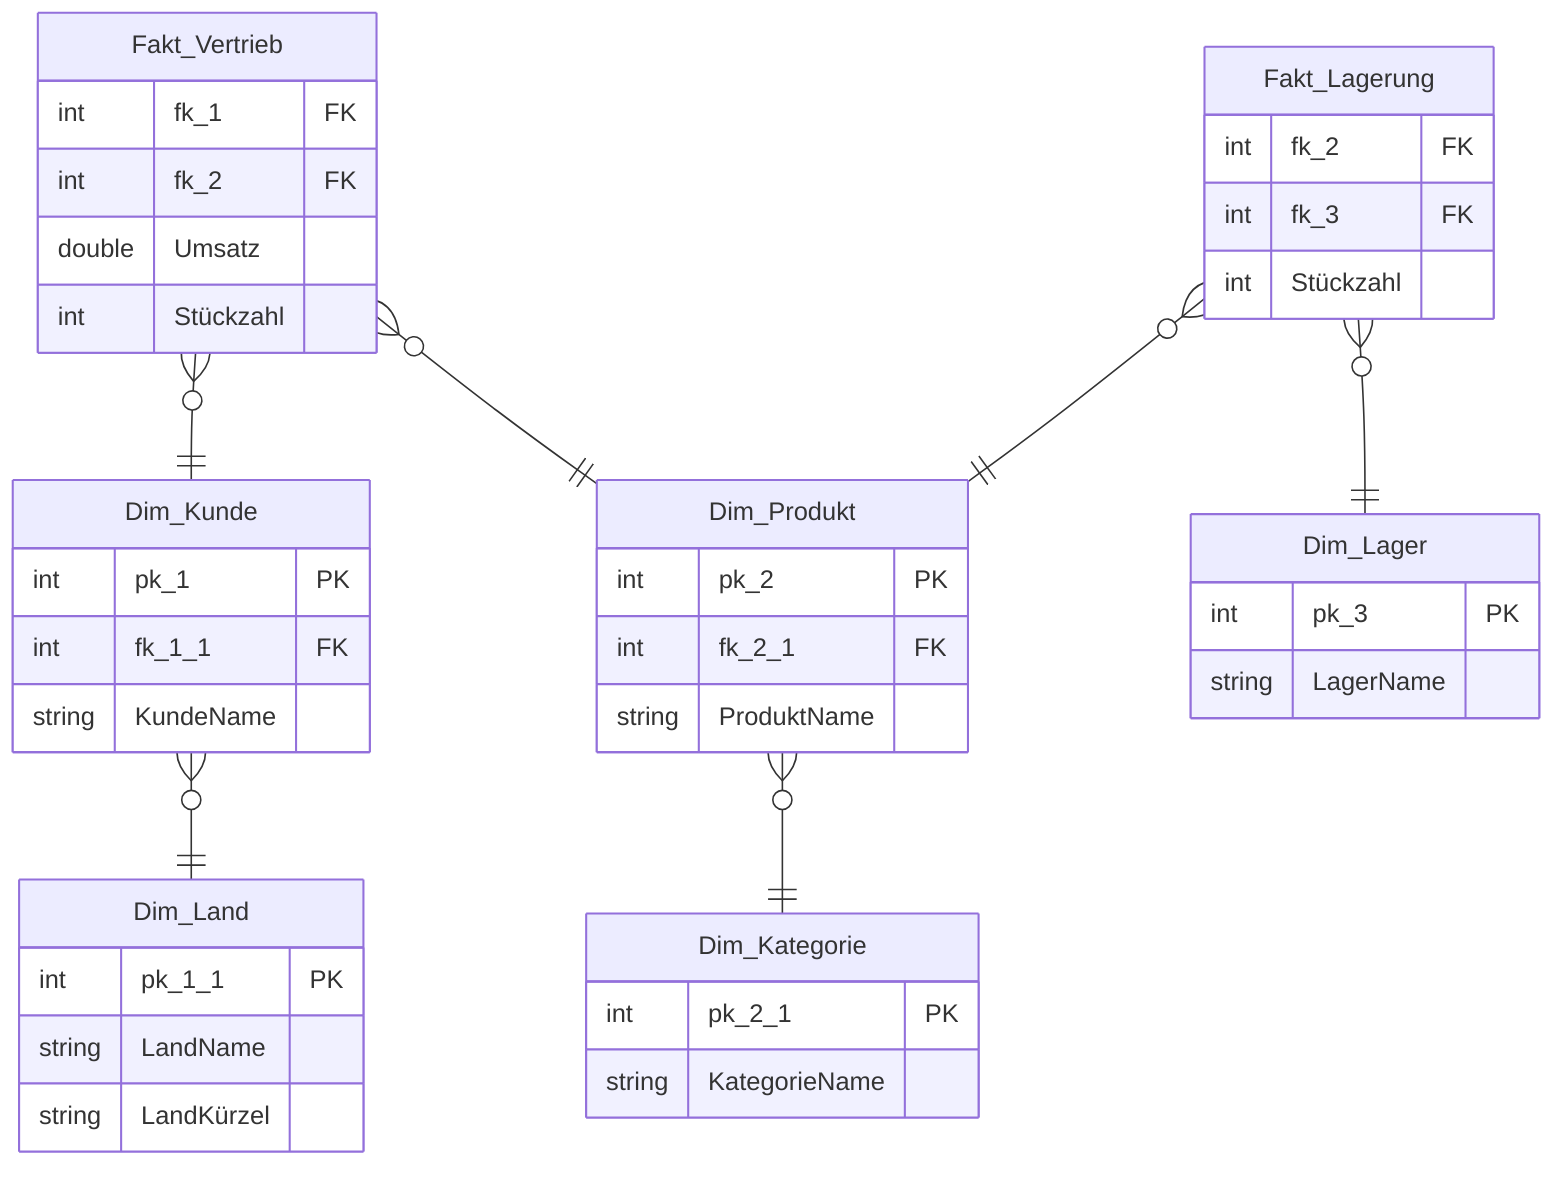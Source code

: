 erDiagram

    Fakt_Vertrieb {
        int fk_1 FK
        int fk_2 FK
        double Umsatz
        int Stückzahl
    }

    Fakt_Lagerung {
        int fk_2 FK
        int fk_3 FK
        int Stückzahl
    }

    Dim_Kunde {
        int pk_1 PK
        int fk_1_1 FK
        string KundeName
    }

    Dim_Land {
        int pk_1_1 PK
        string LandName
        string LandKürzel
    }

    Dim_Produkt {
        int pk_2 PK
        int fk_2_1 FK
        string ProduktName
    }

    Dim_Kategorie {
        int pk_2_1 PK
        string KategorieName
    }

    Dim_Lager {
        int pk_3 PK
        string LagerName
    }

    Fakt_Vertrieb }o--|| Dim_Kunde: " "

    Fakt_Vertrieb }o--|| Dim_Produkt: " "

    Fakt_Lagerung }o--|| Dim_Produkt: " "

    Dim_Produkt }o--|| Dim_Kategorie: " "

    Fakt_Lagerung }o--|| Dim_Lager: " "

    Dim_Kunde }o--|| Dim_Land: " "